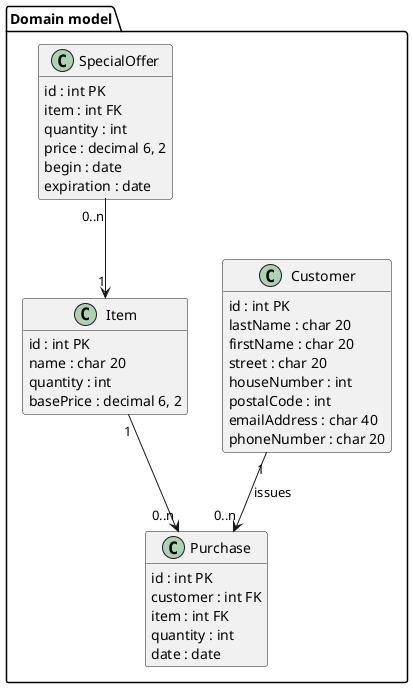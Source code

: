 @startuml
'https://plantuml.com/class-diagram

hide methods

package "Domain model" {
    class Customer {
        id : int PK
        lastName : char 20
        firstName : char 20
        street : char 20
        houseNumber : int
        postalCode : int
        emailAddress : char 40
        phoneNumber : char 20
    }

    class Item {
        id : int PK
        name : char 20
        quantity : int
        basePrice : decimal 6, 2
    }

    class SpecialOffer {
        id : int PK
        item : int FK
        quantity : int
        price : decimal 6, 2
        begin : date
        expiration : date
    }

    class Purchase {
        id : int PK
        customer : int FK
        item : int FK
        quantity : int
        date : date
    }
}


Customer "1" --> "0..n" Purchase : "issues"
Item "1" --> "0..n" Purchase
SpecialOffer "0..n" --> "1" Item
@enduml
